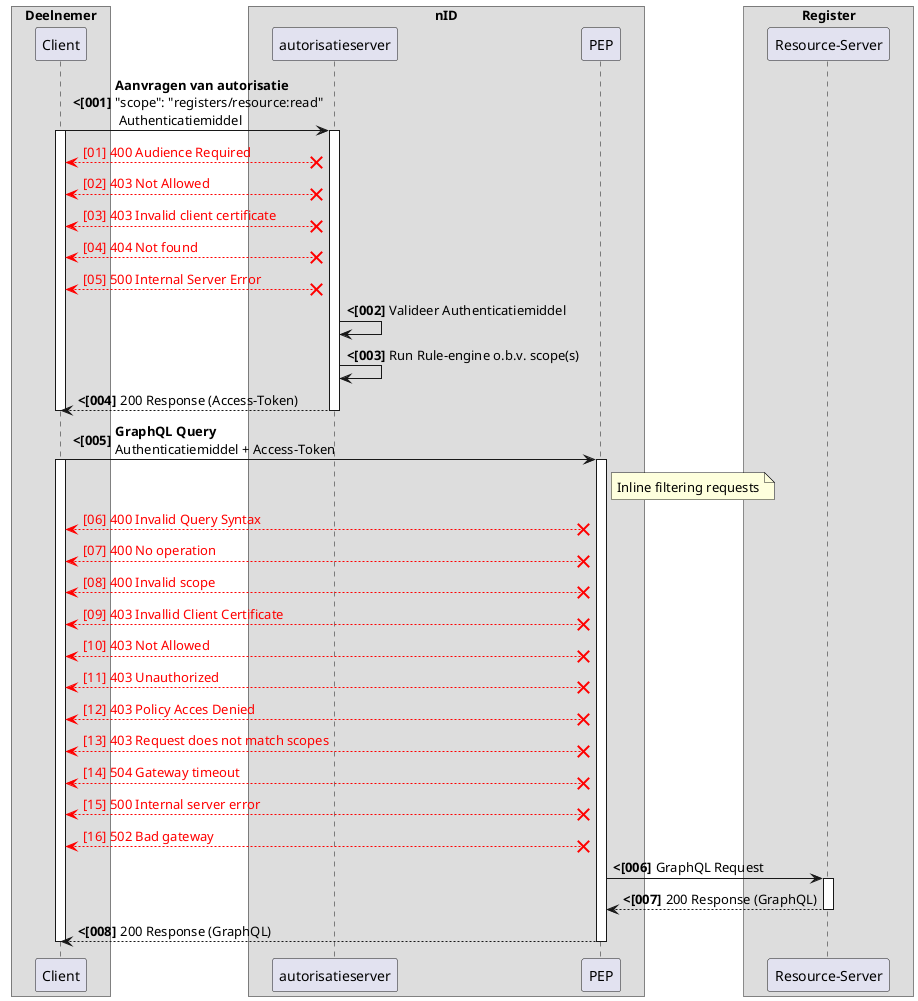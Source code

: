 @startuml rfc0014-2-foutmeldingen_overzicht
' !pragma teoz true

skinparam ParticipantPadding 20
skinparam BoxPadding 10

box "Deelnemer"
    participant "Client" as Client
end box

box "nID"
    participant "autorisatieserver" as AuthzServer
    participant "PEP" as Filter
end box

box "Register"
    participant "Resource-Server" as resourceserver
end box

autonumber "<b><[000]"

Client -> AuthzServer: **Aanvragen van autorisatie**\n"scope": "registers/resource:read"\n Authenticatiemiddel
activate Client
activate AuthzServer
autonumber stop

Client <-[#red]-X AuthzServer:<color:red>[01] 400 Audience Required
Client <-[#red]-X AuthzServer:<color:red>[02] 403 Not Allowed
Client <-[#red]-X AuthzServer:<color:red>[03] 403 Invalid client certificate
Client <-[#red]-X AuthzServer:<color:red>[04] 404 Not found
Client <-[#red]-X AuthzServer:<color:red>[05] 500 Internal Server Error
autonumber resume


AuthzServer -> AuthzServer: Valideer Authenticatiemiddel
AuthzServer -> AuthzServer: Run Rule-engine o.b.v. scope(s)
AuthzServer --> Client --: 200 Response (Access-Token)
deactivate AuthzServer
deactivate Client

Client -> Filter: **GraphQL Query**\nAuthenticatiemiddel + Access-Token
activate Client
activate Filter
note right of Filter: Inline filtering requests

autonumber stop
    Client <-[#red]-X Filter: <color:red>[06] 400 Invalid Query Syntax
    Client <-[#red]-X Filter: <color:red>[07] 400 No operation
    Client <-[#red]-X Filter: <color:red>[08] 400 Invalid scope
    Client <-[#red]-X Filter: <color:red>[09] 403 Invallid Client Certificate
    Client <-[#red]-X Filter: <color:red>[10] 403 Not Allowed
    Client <-[#red]-X Filter: <color:red>[11] 403 Unauthorized
    Client <-[#red]-X Filter: <color:red>[12] 403 Policy Acces Denied
    Client <-[#red]-X Filter: <color:red>[13] 403 Request does not match scopes
    Client <-[#red]-X Filter: <color:red>[14] 504 Gateway timeout
    Client <-[#red]-X Filter: <color:red>[15] 500 Internal server error
    Client <-[#red]-X Filter: <color:red>[16] 502 Bad gateway

autonumber resume

Filter -> resourceserver: GraphQL Request
activate resourceserver
resourceserver --> Filter: 200 Response (GraphQL)
deactivate resourceserver

Filter --> Client: 200 Response (GraphQL)
deactivate Filter
deactivate Client

@enduml
